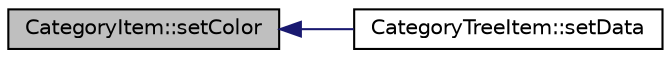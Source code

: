 digraph "CategoryItem::setColor"
{
  edge [fontname="Helvetica",fontsize="10",labelfontname="Helvetica",labelfontsize="10"];
  node [fontname="Helvetica",fontsize="10",shape=record];
  rankdir="LR";
  Node17 [label="CategoryItem::setColor",height=0.2,width=0.4,color="black", fillcolor="grey75", style="filled", fontcolor="black"];
  Node17 -> Node18 [dir="back",color="midnightblue",fontsize="10",style="solid",fontname="Helvetica"];
  Node18 [label="CategoryTreeItem::setData",height=0.2,width=0.4,color="black", fillcolor="white", style="filled",URL="$class_category_tree_item.html#a2c7a7fef41f6e4d5eed867cd41e666f6",tooltip="Reimplemented from TreeItem::setData(int column,const QVariant& value,int role) "];
}
